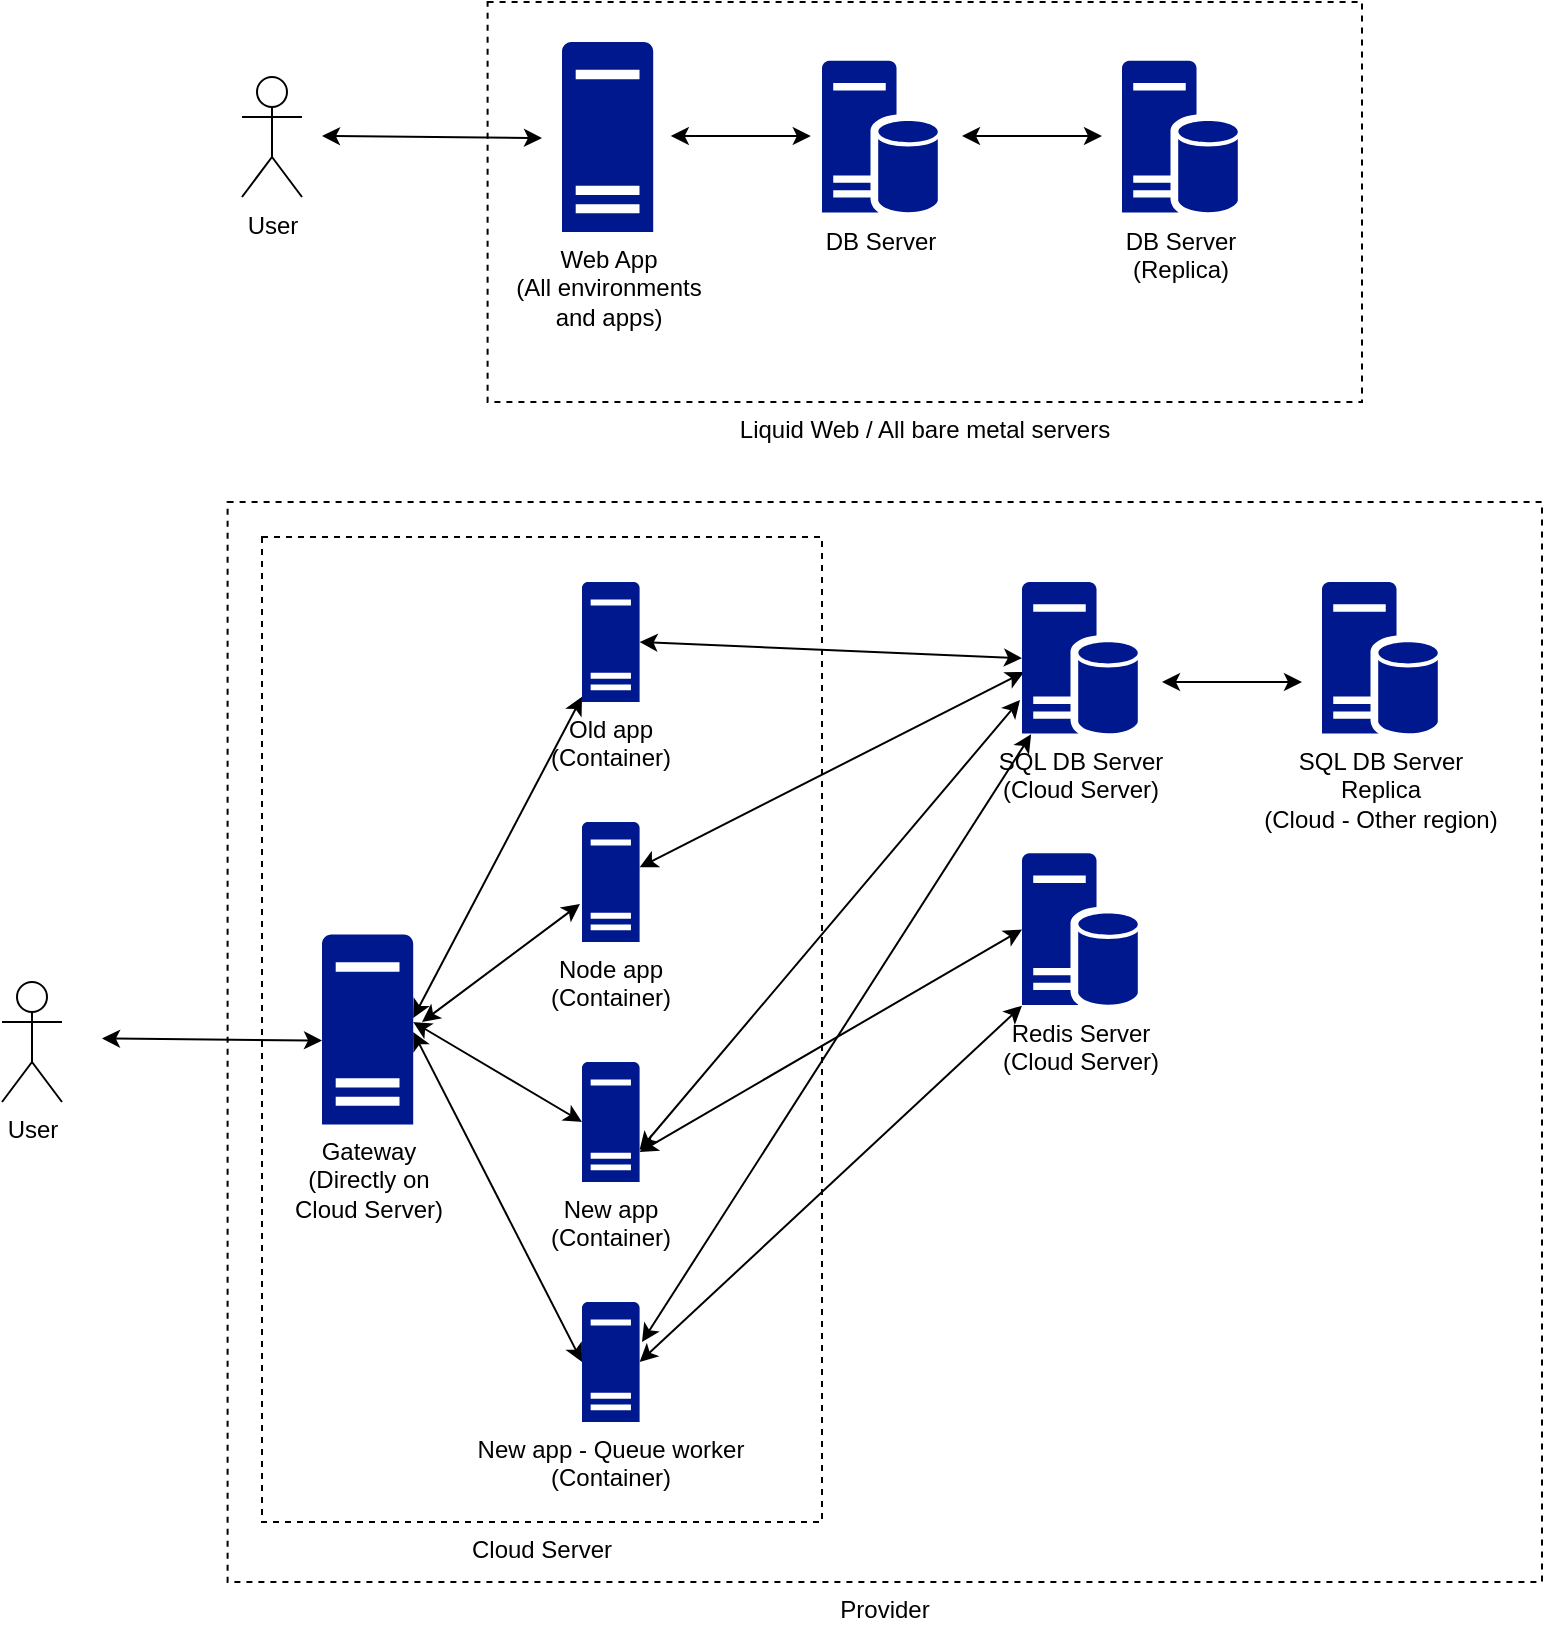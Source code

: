 <mxfile version="24.3.1" type="github">
  <diagram name="Página-1" id="x16dYNAntOyF2KD-8PZk">
    <mxGraphModel dx="1434" dy="786" grid="1" gridSize="10" guides="1" tooltips="1" connect="1" arrows="1" fold="1" page="1" pageScale="1" pageWidth="827" pageHeight="1169" math="0" shadow="0">
      <root>
        <mxCell id="0" />
        <mxCell id="1" parent="0" />
        <mxCell id="5H2Oi1-yJNQqtllvZiTc-24" value="Liquid Web / All bare metal servers" style="rounded=0;whiteSpace=wrap;html=1;labelPosition=center;verticalLabelPosition=bottom;align=center;verticalAlign=top;dashed=1;" vertex="1" parent="1">
          <mxGeometry x="272.8" y="10" width="437.2" height="200" as="geometry" />
        </mxCell>
        <mxCell id="5H2Oi1-yJNQqtllvZiTc-1" value="User" style="shape=umlActor;verticalLabelPosition=bottom;verticalAlign=top;html=1;" vertex="1" parent="1">
          <mxGeometry x="150" y="47.5" width="30" height="60" as="geometry" />
        </mxCell>
        <mxCell id="5H2Oi1-yJNQqtllvZiTc-12" value="Web App&lt;div&gt;(All environments&lt;/div&gt;&lt;div&gt;and apps)&lt;/div&gt;" style="sketch=0;aspect=fixed;pointerEvents=1;shadow=0;dashed=0;html=1;strokeColor=none;labelPosition=center;verticalLabelPosition=bottom;verticalAlign=top;align=center;fillColor=#00188D;shape=mxgraph.mscae.enterprise.server_generic" vertex="1" parent="1">
          <mxGeometry x="310" y="30" width="45.6" height="95" as="geometry" />
        </mxCell>
        <mxCell id="5H2Oi1-yJNQqtllvZiTc-13" value="DB Server" style="sketch=0;aspect=fixed;pointerEvents=1;shadow=0;dashed=0;html=1;strokeColor=none;labelPosition=center;verticalLabelPosition=bottom;verticalAlign=top;align=center;fillColor=#00188D;shape=mxgraph.mscae.enterprise.database_server" vertex="1" parent="1">
          <mxGeometry x="440" y="39.41" width="57.9" height="76.18" as="geometry" />
        </mxCell>
        <mxCell id="5H2Oi1-yJNQqtllvZiTc-15" value="" style="endArrow=classic;startArrow=classic;html=1;rounded=0;" edge="1" parent="1">
          <mxGeometry width="50" height="50" relative="1" as="geometry">
            <mxPoint x="364.4" y="77" as="sourcePoint" />
            <mxPoint x="434.4" y="77" as="targetPoint" />
          </mxGeometry>
        </mxCell>
        <mxCell id="5H2Oi1-yJNQqtllvZiTc-20" value="" style="endArrow=classic;startArrow=classic;html=1;rounded=0;" edge="1" parent="1">
          <mxGeometry width="50" height="50" relative="1" as="geometry">
            <mxPoint x="510" y="77" as="sourcePoint" />
            <mxPoint x="580" y="77" as="targetPoint" />
          </mxGeometry>
        </mxCell>
        <mxCell id="5H2Oi1-yJNQqtllvZiTc-21" value="DB Server&lt;div&gt;(Replica)&lt;/div&gt;" style="sketch=0;aspect=fixed;pointerEvents=1;shadow=0;dashed=0;html=1;strokeColor=none;labelPosition=center;verticalLabelPosition=bottom;verticalAlign=top;align=center;fillColor=#00188D;shape=mxgraph.mscae.enterprise.database_server" vertex="1" parent="1">
          <mxGeometry x="590" y="39.41" width="57.9" height="76.18" as="geometry" />
        </mxCell>
        <mxCell id="5H2Oi1-yJNQqtllvZiTc-25" value="Provider" style="rounded=0;whiteSpace=wrap;html=1;labelPosition=center;verticalLabelPosition=bottom;align=center;verticalAlign=top;dashed=1;" vertex="1" parent="1">
          <mxGeometry x="142.8" y="260" width="657.2" height="540" as="geometry" />
        </mxCell>
        <mxCell id="5H2Oi1-yJNQqtllvZiTc-26" value="User" style="shape=umlActor;verticalLabelPosition=bottom;verticalAlign=top;html=1;" vertex="1" parent="1">
          <mxGeometry x="30" y="500.0" width="30" height="60" as="geometry" />
        </mxCell>
        <mxCell id="5H2Oi1-yJNQqtllvZiTc-41" value="Cloud Server" style="rounded=0;whiteSpace=wrap;html=1;labelPosition=center;verticalLabelPosition=bottom;align=center;verticalAlign=top;dashed=1;" vertex="1" parent="1">
          <mxGeometry x="160" y="277.5" width="280" height="492.5" as="geometry" />
        </mxCell>
        <mxCell id="5H2Oi1-yJNQqtllvZiTc-27" value="Gateway&lt;div&gt;(Directly on&lt;/div&gt;&lt;div&gt;&lt;span style=&quot;background-color: initial;&quot;&gt;Cloud Server)&lt;/span&gt;&lt;/div&gt;" style="sketch=0;aspect=fixed;pointerEvents=1;shadow=0;dashed=0;html=1;strokeColor=none;labelPosition=center;verticalLabelPosition=bottom;verticalAlign=top;align=center;fillColor=#00188D;shape=mxgraph.mscae.enterprise.server_generic" vertex="1" parent="1">
          <mxGeometry x="190" y="476.25" width="45.6" height="95" as="geometry" />
        </mxCell>
        <mxCell id="5H2Oi1-yJNQqtllvZiTc-33" value="" style="endArrow=classic;startArrow=classic;html=1;rounded=0;" edge="1" parent="1">
          <mxGeometry width="50" height="50" relative="1" as="geometry">
            <mxPoint x="190" y="77" as="sourcePoint" />
            <mxPoint x="300" y="78" as="targetPoint" />
          </mxGeometry>
        </mxCell>
        <mxCell id="5H2Oi1-yJNQqtllvZiTc-35" value="Old app&lt;div&gt;(Container)&lt;/div&gt;" style="sketch=0;aspect=fixed;pointerEvents=1;shadow=0;dashed=0;html=1;strokeColor=none;labelPosition=center;verticalLabelPosition=bottom;verticalAlign=top;align=center;fillColor=#00188D;shape=mxgraph.mscae.enterprise.server_generic" vertex="1" parent="1">
          <mxGeometry x="320" y="300" width="28.8" height="60" as="geometry" />
        </mxCell>
        <mxCell id="5H2Oi1-yJNQqtllvZiTc-37" value="Node app&lt;div&gt;(Container)&lt;/div&gt;" style="sketch=0;aspect=fixed;pointerEvents=1;shadow=0;dashed=0;html=1;strokeColor=none;labelPosition=center;verticalLabelPosition=bottom;verticalAlign=top;align=center;fillColor=#00188D;shape=mxgraph.mscae.enterprise.server_generic" vertex="1" parent="1">
          <mxGeometry x="320" y="420" width="28.8" height="60" as="geometry" />
        </mxCell>
        <mxCell id="5H2Oi1-yJNQqtllvZiTc-38" value="New app&lt;div&gt;(Container)&lt;/div&gt;" style="sketch=0;aspect=fixed;pointerEvents=1;shadow=0;dashed=0;html=1;strokeColor=none;labelPosition=center;verticalLabelPosition=bottom;verticalAlign=top;align=center;fillColor=#00188D;shape=mxgraph.mscae.enterprise.server_generic" vertex="1" parent="1">
          <mxGeometry x="320" y="540" width="28.8" height="60" as="geometry" />
        </mxCell>
        <mxCell id="5H2Oi1-yJNQqtllvZiTc-39" value="Redis Server&lt;div&gt;(Cloud Server)&lt;/div&gt;" style="sketch=0;aspect=fixed;pointerEvents=1;shadow=0;dashed=0;html=1;strokeColor=none;labelPosition=center;verticalLabelPosition=bottom;verticalAlign=top;align=center;fillColor=#00188D;shape=mxgraph.mscae.enterprise.database_server" vertex="1" parent="1">
          <mxGeometry x="540" y="435.66" width="57.9" height="76.18" as="geometry" />
        </mxCell>
        <mxCell id="5H2Oi1-yJNQqtllvZiTc-43" value="" style="endArrow=classic;startArrow=classic;html=1;rounded=0;entryX=0;entryY=0.5;entryDx=0;entryDy=0;entryPerimeter=0;exitX=1;exitY=0.5;exitDx=0;exitDy=0;exitPerimeter=0;" edge="1" parent="1" source="5H2Oi1-yJNQqtllvZiTc-35" target="5H2Oi1-yJNQqtllvZiTc-36">
          <mxGeometry width="50" height="50" relative="1" as="geometry">
            <mxPoint x="360" y="338" as="sourcePoint" />
            <mxPoint x="520" y="338" as="targetPoint" />
          </mxGeometry>
        </mxCell>
        <mxCell id="5H2Oi1-yJNQqtllvZiTc-45" value="" style="endArrow=classic;startArrow=classic;html=1;rounded=0;" edge="1" parent="1">
          <mxGeometry width="50" height="50" relative="1" as="geometry">
            <mxPoint x="80" y="528.25" as="sourcePoint" />
            <mxPoint x="190" y="529.25" as="targetPoint" />
          </mxGeometry>
        </mxCell>
        <mxCell id="5H2Oi1-yJNQqtllvZiTc-46" value="SQL DB Server&lt;div&gt;Replica&lt;/div&gt;&lt;div&gt;(Cloud - Other region)&lt;/div&gt;" style="sketch=0;aspect=fixed;pointerEvents=1;shadow=0;dashed=0;html=1;strokeColor=none;labelPosition=center;verticalLabelPosition=bottom;verticalAlign=top;align=center;fillColor=#00188D;shape=mxgraph.mscae.enterprise.database_server" vertex="1" parent="1">
          <mxGeometry x="690" y="300" width="57.9" height="76.18" as="geometry" />
        </mxCell>
        <mxCell id="5H2Oi1-yJNQqtllvZiTc-47" value="" style="endArrow=classic;startArrow=classic;html=1;rounded=0;" edge="1" parent="1" source="5H2Oi1-yJNQqtllvZiTc-36">
          <mxGeometry width="50" height="50" relative="1" as="geometry">
            <mxPoint x="365.6" y="337.5" as="sourcePoint" />
            <mxPoint x="540" y="350" as="targetPoint" />
          </mxGeometry>
        </mxCell>
        <mxCell id="5H2Oi1-yJNQqtllvZiTc-48" value="" style="endArrow=classic;startArrow=classic;html=1;rounded=0;entryX=0.017;entryY=0.591;entryDx=0;entryDy=0;entryPerimeter=0;" edge="1" parent="1" source="5H2Oi1-yJNQqtllvZiTc-37" target="5H2Oi1-yJNQqtllvZiTc-36">
          <mxGeometry width="50" height="50" relative="1" as="geometry">
            <mxPoint x="349" y="443" as="sourcePoint" />
            <mxPoint x="540" y="350" as="targetPoint" />
          </mxGeometry>
        </mxCell>
        <mxCell id="5H2Oi1-yJNQqtllvZiTc-36" value="SQL DB Server&lt;div&gt;(Cloud Server)&lt;/div&gt;" style="sketch=0;aspect=fixed;pointerEvents=1;shadow=0;dashed=0;html=1;strokeColor=none;labelPosition=center;verticalLabelPosition=bottom;verticalAlign=top;align=center;fillColor=#00188D;shape=mxgraph.mscae.enterprise.database_server" vertex="1" parent="1">
          <mxGeometry x="540" y="300" width="57.9" height="76.18" as="geometry" />
        </mxCell>
        <mxCell id="5H2Oi1-yJNQqtllvZiTc-49" value="" style="endArrow=classic;startArrow=classic;html=1;rounded=0;entryX=-0.017;entryY=0.774;entryDx=0;entryDy=0;entryPerimeter=0;" edge="1" parent="1" target="5H2Oi1-yJNQqtllvZiTc-36">
          <mxGeometry width="50" height="50" relative="1" as="geometry">
            <mxPoint x="348.8" y="584" as="sourcePoint" />
            <mxPoint x="530" y="340" as="targetPoint" />
          </mxGeometry>
        </mxCell>
        <mxCell id="5H2Oi1-yJNQqtllvZiTc-51" value="" style="endArrow=classic;startArrow=classic;html=1;rounded=0;" edge="1" parent="1">
          <mxGeometry width="50" height="50" relative="1" as="geometry">
            <mxPoint x="610" y="350" as="sourcePoint" />
            <mxPoint x="680" y="350" as="targetPoint" />
          </mxGeometry>
        </mxCell>
        <mxCell id="5H2Oi1-yJNQqtllvZiTc-55" value="" style="endArrow=classic;startArrow=classic;html=1;rounded=0;exitX=0;exitY=0.5;exitDx=0;exitDy=0;exitPerimeter=0;" edge="1" parent="1" source="5H2Oi1-yJNQqtllvZiTc-39">
          <mxGeometry width="50" height="50" relative="1" as="geometry">
            <mxPoint x="540" y="624.5" as="sourcePoint" />
            <mxPoint x="348.803" y="585" as="targetPoint" />
          </mxGeometry>
        </mxCell>
        <mxCell id="5H2Oi1-yJNQqtllvZiTc-56" value="New app - Queue worker&lt;div&gt;(Container)&lt;/div&gt;" style="sketch=0;aspect=fixed;pointerEvents=1;shadow=0;dashed=0;html=1;strokeColor=none;labelPosition=center;verticalLabelPosition=bottom;verticalAlign=top;align=center;fillColor=#00188D;shape=mxgraph.mscae.enterprise.server_generic" vertex="1" parent="1">
          <mxGeometry x="320" y="660" width="28.8" height="60" as="geometry" />
        </mxCell>
        <mxCell id="5H2Oi1-yJNQqtllvZiTc-57" value="" style="endArrow=classic;startArrow=classic;html=1;rounded=0;exitX=0;exitY=1;exitDx=0;exitDy=0;exitPerimeter=0;entryX=1;entryY=0.5;entryDx=0;entryDy=0;entryPerimeter=0;" edge="1" parent="1" source="5H2Oi1-yJNQqtllvZiTc-39" target="5H2Oi1-yJNQqtllvZiTc-56">
          <mxGeometry width="50" height="50" relative="1" as="geometry">
            <mxPoint x="545" y="491" as="sourcePoint" />
            <mxPoint x="358.803" y="595" as="targetPoint" />
          </mxGeometry>
        </mxCell>
        <mxCell id="5H2Oi1-yJNQqtllvZiTc-60" value="" style="endArrow=classic;startArrow=classic;html=1;rounded=0;entryX=1;entryY=0.5;entryDx=0;entryDy=0;entryPerimeter=0;" edge="1" parent="1" source="5H2Oi1-yJNQqtllvZiTc-35">
          <mxGeometry width="50" height="50" relative="1" as="geometry">
            <mxPoint x="426.6" y="340" as="sourcePoint" />
            <mxPoint x="235.6" y="518" as="targetPoint" />
          </mxGeometry>
        </mxCell>
        <mxCell id="5H2Oi1-yJNQqtllvZiTc-61" value="" style="endArrow=classic;startArrow=classic;html=1;rounded=0;exitX=-0.035;exitY=0.683;exitDx=0;exitDy=0;exitPerimeter=0;" edge="1" parent="1" source="5H2Oi1-yJNQqtllvZiTc-37">
          <mxGeometry width="50" height="50" relative="1" as="geometry">
            <mxPoint x="330" y="367" as="sourcePoint" />
            <mxPoint x="240" y="520" as="targetPoint" />
          </mxGeometry>
        </mxCell>
        <mxCell id="5H2Oi1-yJNQqtllvZiTc-62" value="" style="endArrow=classic;startArrow=classic;html=1;rounded=0;exitX=0;exitY=0.5;exitDx=0;exitDy=0;exitPerimeter=0;" edge="1" parent="1" source="5H2Oi1-yJNQqtllvZiTc-38">
          <mxGeometry width="50" height="50" relative="1" as="geometry">
            <mxPoint x="314.6" y="471" as="sourcePoint" />
            <mxPoint x="235.6" y="520" as="targetPoint" />
          </mxGeometry>
        </mxCell>
        <mxCell id="5H2Oi1-yJNQqtllvZiTc-63" value="" style="endArrow=classic;startArrow=classic;html=1;rounded=0;exitX=0;exitY=0.5;exitDx=0;exitDy=0;exitPerimeter=0;" edge="1" parent="1" source="5H2Oi1-yJNQqtllvZiTc-56">
          <mxGeometry width="50" height="50" relative="1" as="geometry">
            <mxPoint x="320" y="585" as="sourcePoint" />
            <mxPoint x="235.6" y="525" as="targetPoint" />
          </mxGeometry>
        </mxCell>
        <mxCell id="5H2Oi1-yJNQqtllvZiTc-67" value="" style="endArrow=classic;startArrow=classic;html=1;rounded=0;" edge="1" parent="1" source="5H2Oi1-yJNQqtllvZiTc-36">
          <mxGeometry width="50" height="50" relative="1" as="geometry">
            <mxPoint x="540" y="520" as="sourcePoint" />
            <mxPoint x="350" y="680" as="targetPoint" />
          </mxGeometry>
        </mxCell>
      </root>
    </mxGraphModel>
  </diagram>
</mxfile>
